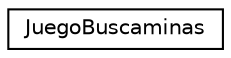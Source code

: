 digraph "Graphical Class Hierarchy"
{
 // LATEX_PDF_SIZE
  edge [fontname="Helvetica",fontsize="10",labelfontname="Helvetica",labelfontsize="10"];
  node [fontname="Helvetica",fontsize="10",shape=record];
  rankdir="LR";
  Node0 [label="JuegoBuscaminas",height=0.2,width=0.4,color="black", fillcolor="white", style="filled",URL="$classJuegoBuscaminas.html",tooltip="TDA JuegoBuscaminas."];
}
